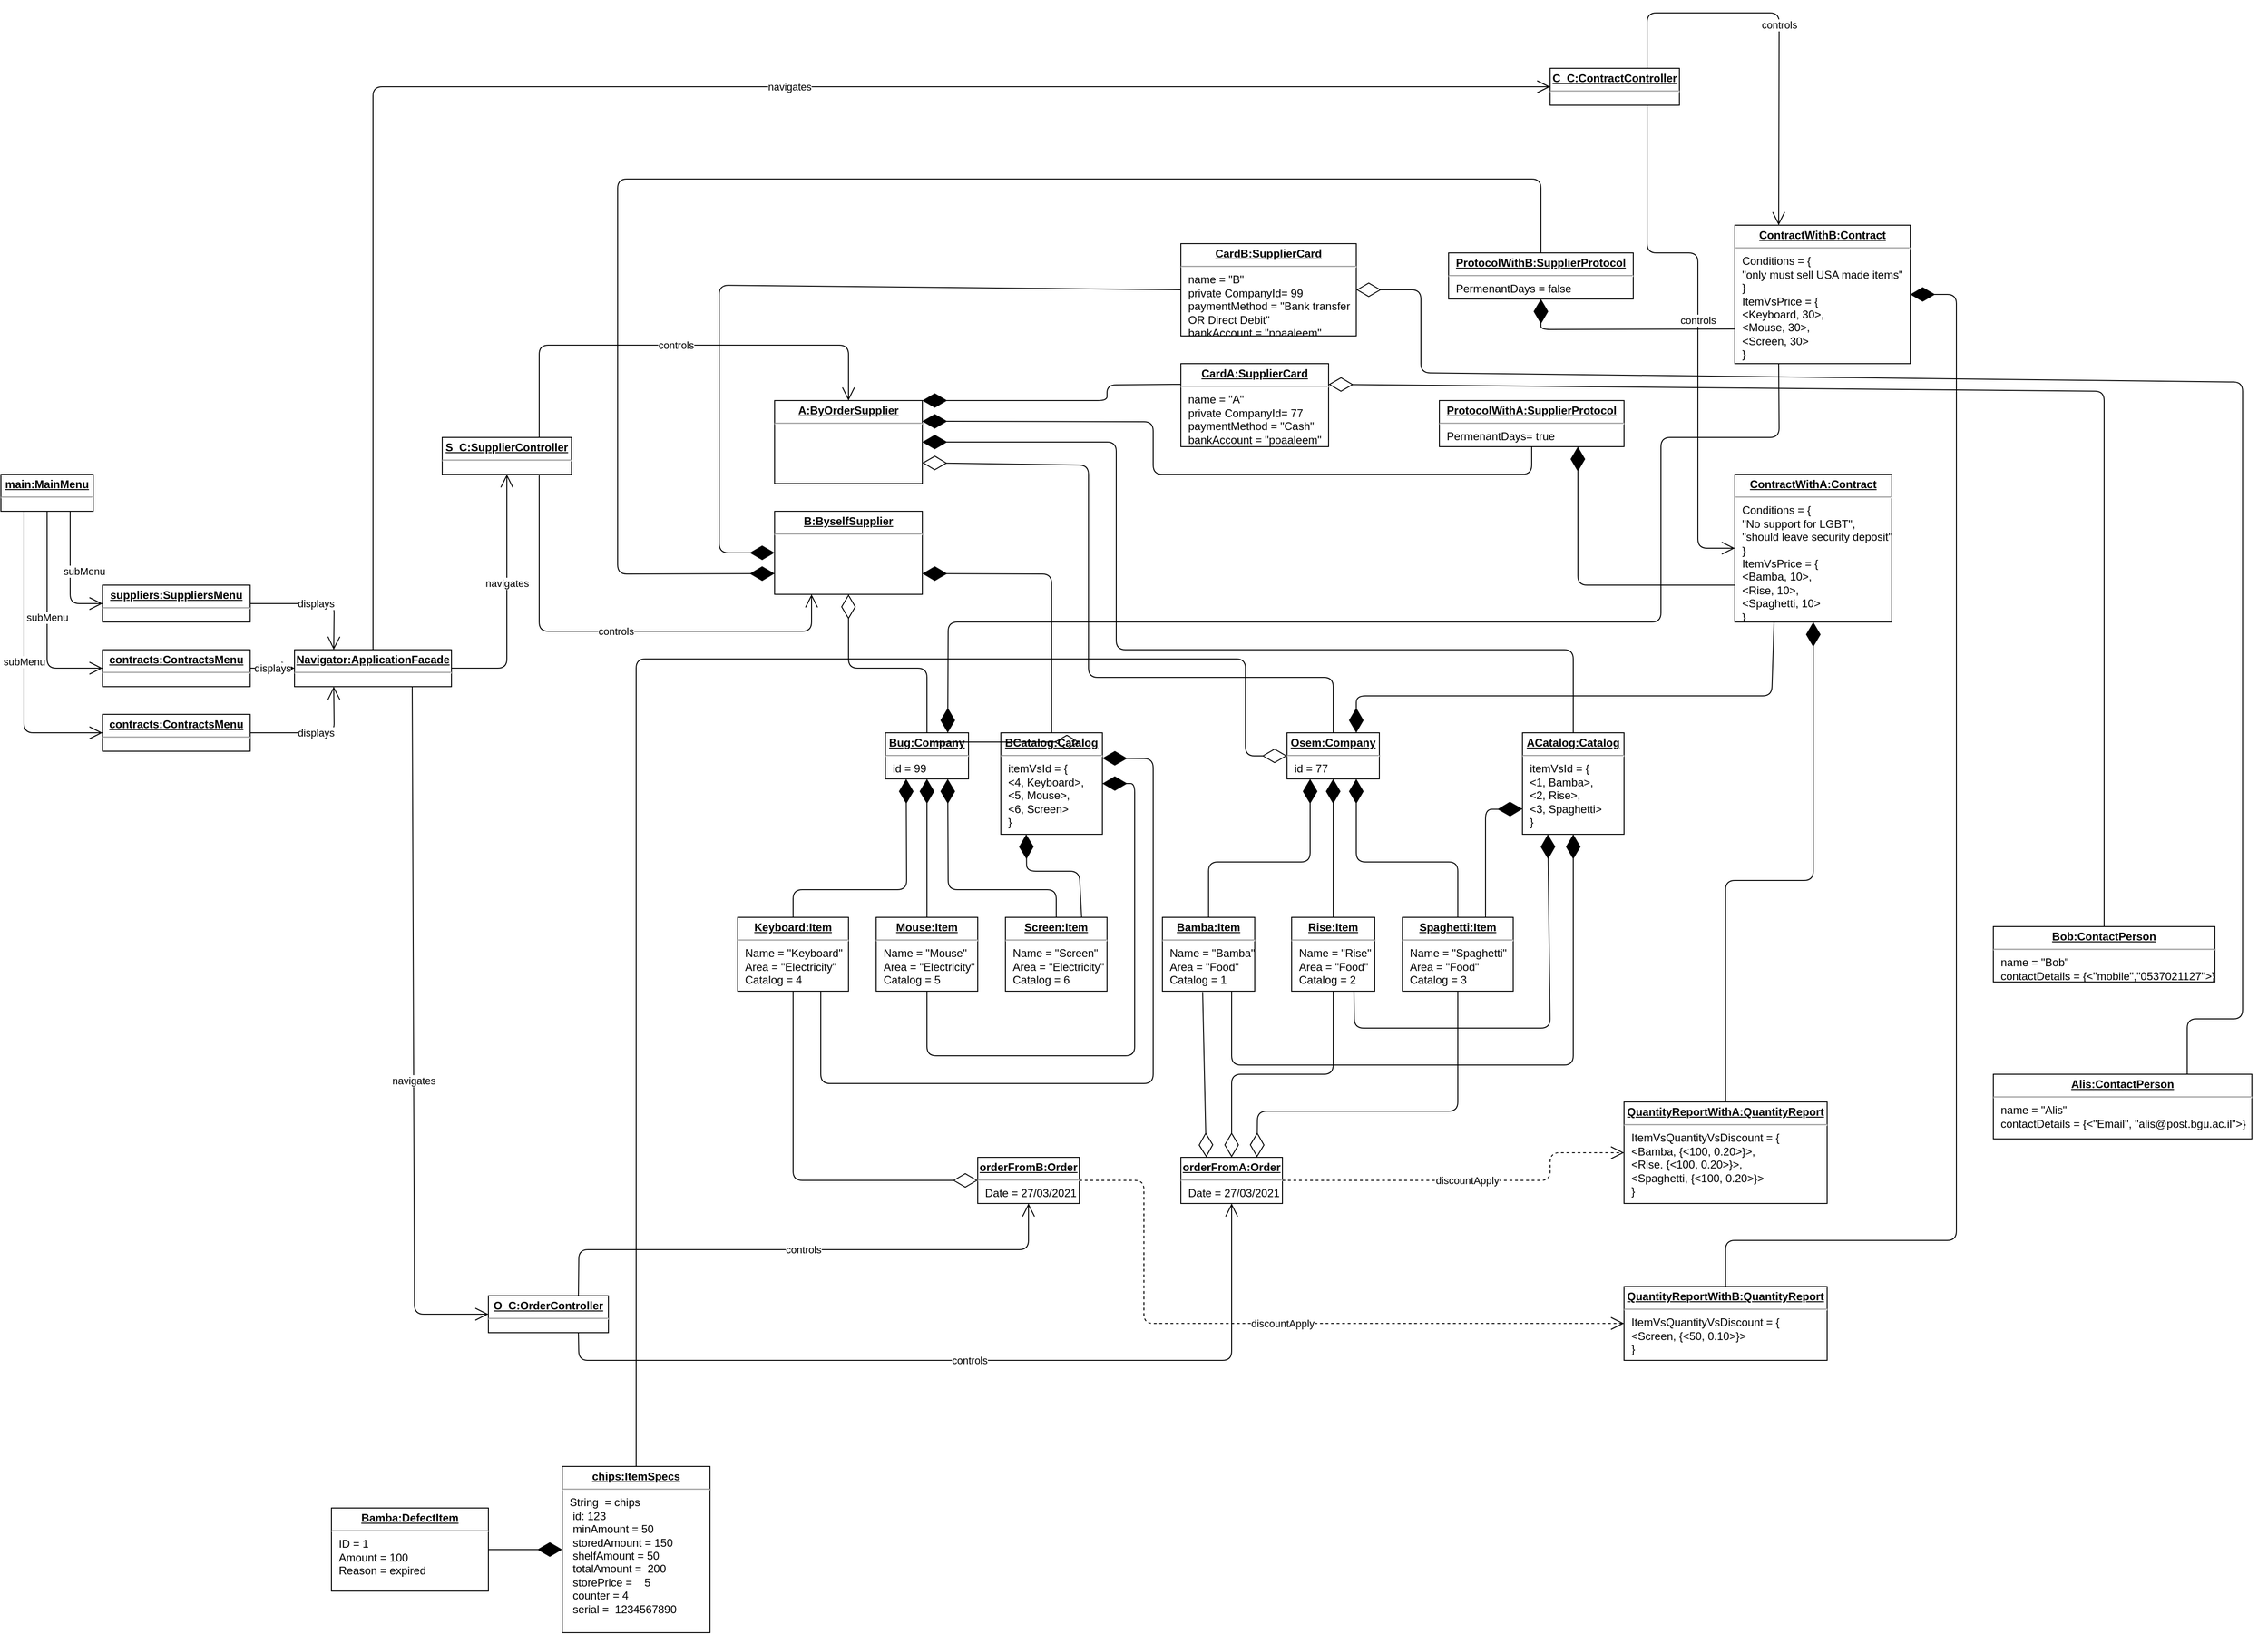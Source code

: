 <mxfile version="14.6.6" type="device"><diagram id="P91Hksc0C5_1PNkN5grX" name="Page-1"><mxGraphModel dx="4152" dy="2320" grid="1" gridSize="10" guides="1" tooltips="1" connect="1" arrows="1" fold="1" page="1" pageScale="1" pageWidth="850" pageHeight="1100" math="0" shadow="0"><root><mxCell id="0"/><mxCell id="1" parent="0"/><mxCell id="drEB_nVAVVIgTrrkqUjo-1" value="&lt;br&gt;" style="text;html=1;strokeColor=none;fillColor=none;align=center;verticalAlign=middle;whiteSpace=wrap;rounded=0;" vertex="1" parent="1"><mxGeometry x="809" y="1020" width="40" height="20" as="geometry"/></mxCell><mxCell id="drEB_nVAVVIgTrrkqUjo-2" value="&lt;p style=&quot;margin: 0px ; margin-top: 4px ; text-align: center ; text-decoration: underline&quot;&gt;&lt;b&gt;B:ByselfSupplier&lt;/b&gt;&lt;/p&gt;&lt;hr&gt;&lt;p style=&quot;margin: 0px ; margin-left: 8px&quot;&gt;&lt;br&gt;&lt;/p&gt;" style="verticalAlign=top;align=left;overflow=fill;fontSize=12;fontFamily=Helvetica;html=1;" vertex="1" parent="1"><mxGeometry x="849" y="580" width="160" height="90" as="geometry"/></mxCell><mxCell id="drEB_nVAVVIgTrrkqUjo-3" value="&lt;p style=&quot;margin: 0px ; margin-top: 4px ; text-align: center ; text-decoration: underline&quot;&gt;&lt;b&gt;Rise:Item&lt;/b&gt;&lt;/p&gt;&lt;hr&gt;&lt;p style=&quot;margin: 0px ; margin-left: 8px&quot;&gt;Name = &quot;Rise&quot;&lt;br&gt;Area = &quot;Food&quot;&lt;br&gt;Catalog = 2&lt;br&gt;&lt;/p&gt;" style="verticalAlign=top;align=left;overflow=fill;fontSize=12;fontFamily=Helvetica;html=1;" vertex="1" parent="1"><mxGeometry x="1409" y="1020" width="90" height="80" as="geometry"/></mxCell><mxCell id="drEB_nVAVVIgTrrkqUjo-4" value="&lt;p style=&quot;margin: 0px ; margin-top: 4px ; text-align: center ; text-decoration: underline&quot;&gt;&lt;b&gt;Bamba:Item&lt;/b&gt;&lt;/p&gt;&lt;hr&gt;&lt;p style=&quot;margin: 0px ; margin-left: 8px&quot;&gt;Name = &quot;Bamba&quot;&lt;br&gt;Area = &quot;Food&quot;&lt;br&gt;Catalog = 1&lt;br&gt;&lt;/p&gt;" style="verticalAlign=top;align=left;overflow=fill;fontSize=12;fontFamily=Helvetica;html=1;" vertex="1" parent="1"><mxGeometry x="1269" y="1020" width="100" height="80" as="geometry"/></mxCell><mxCell id="drEB_nVAVVIgTrrkqUjo-5" value="&lt;p style=&quot;margin: 0px ; margin-top: 4px ; text-align: center ; text-decoration: underline&quot;&gt;&lt;b&gt;ContractWithB:Contract&lt;/b&gt;&lt;/p&gt;&lt;hr&gt;&lt;p style=&quot;margin: 0px 0px 0px 8px&quot;&gt;Conditions = {&lt;/p&gt;&lt;p style=&quot;margin: 0px 0px 0px 8px&quot;&gt;&quot;only must sell USA made items&quot;&lt;/p&gt;&lt;p style=&quot;margin: 0px 0px 0px 8px&quot;&gt;&lt;span&gt;}&lt;/span&gt;&lt;br&gt;&lt;/p&gt;&lt;p style=&quot;margin: 0px 0px 0px 8px&quot;&gt;ItemVsPrice = {&lt;/p&gt;&lt;p style=&quot;margin: 0px 0px 0px 8px&quot;&gt;&amp;lt;Keyboard, 30&amp;gt;,&lt;/p&gt;&lt;p style=&quot;margin: 0px 0px 0px 8px&quot;&gt;&amp;lt;Mouse, 30&amp;gt;,&lt;/p&gt;&lt;p style=&quot;margin: 0px 0px 0px 8px&quot;&gt;&amp;lt;Screen, 30&amp;gt;&lt;/p&gt;&lt;p style=&quot;margin: 0px 0px 0px 8px&quot;&gt;}&lt;/p&gt;" style="verticalAlign=top;align=left;overflow=fill;fontSize=12;fontFamily=Helvetica;html=1;" vertex="1" parent="1"><mxGeometry x="1889" y="270" width="190" height="150" as="geometry"/></mxCell><mxCell id="drEB_nVAVVIgTrrkqUjo-6" value="&lt;p style=&quot;margin: 0px ; margin-top: 4px ; text-align: center ; text-decoration: underline&quot;&gt;&lt;b&gt;ContractWithA:Contract&lt;/b&gt;&lt;/p&gt;&lt;hr&gt;&lt;p style=&quot;margin: 0px ; margin-left: 8px&quot;&gt;Conditions = {&lt;/p&gt;&lt;p style=&quot;margin: 0px ; margin-left: 8px&quot;&gt;&quot;No support for LGBT&quot;,&lt;/p&gt;&lt;p style=&quot;margin: 0px ; margin-left: 8px&quot;&gt;&quot;should leave security deposit&quot;&lt;/p&gt;&lt;p style=&quot;margin: 0px ; margin-left: 8px&quot;&gt;}&lt;/p&gt;&lt;p style=&quot;margin: 0px ; margin-left: 8px&quot;&gt;ItemVsPrice = {&lt;/p&gt;&lt;p style=&quot;margin: 0px ; margin-left: 8px&quot;&gt;&amp;lt;Bamba, 10&amp;gt;,&lt;/p&gt;&lt;p style=&quot;margin: 0px ; margin-left: 8px&quot;&gt;&amp;lt;Rise, 10&amp;gt;,&lt;/p&gt;&lt;p style=&quot;margin: 0px ; margin-left: 8px&quot;&gt;&amp;lt;Spaghetti, 10&amp;gt;&lt;/p&gt;&lt;p style=&quot;margin: 0px ; margin-left: 8px&quot;&gt;&lt;span&gt;}&lt;/span&gt;&lt;/p&gt;" style="verticalAlign=top;align=left;overflow=fill;fontSize=12;fontFamily=Helvetica;html=1;" vertex="1" parent="1"><mxGeometry x="1889" y="540" width="170" height="160" as="geometry"/></mxCell><mxCell id="drEB_nVAVVIgTrrkqUjo-7" value="&lt;p style=&quot;margin: 0px ; margin-top: 4px ; text-align: center ; text-decoration: underline&quot;&gt;&lt;b&gt;A:ByOrderSupplier&lt;/b&gt;&lt;/p&gt;&lt;hr&gt;&lt;p style=&quot;margin: 0px ; margin-left: 8px&quot;&gt;&lt;br&gt;&lt;/p&gt;" style="verticalAlign=top;align=left;overflow=fill;fontSize=12;fontFamily=Helvetica;html=1;" vertex="1" parent="1"><mxGeometry x="849" y="460" width="160" height="90" as="geometry"/></mxCell><mxCell id="drEB_nVAVVIgTrrkqUjo-8" value="&lt;p style=&quot;margin: 0px ; margin-top: 4px ; text-align: center ; text-decoration: underline&quot;&gt;&lt;b&gt;Spaghetti:Item&lt;/b&gt;&lt;/p&gt;&lt;hr&gt;&lt;p style=&quot;margin: 0px ; margin-left: 8px&quot;&gt;Name = &quot;Spaghetti&quot;&lt;br&gt;Area = &quot;Food&quot;&lt;br&gt;Catalog = 3&lt;br&gt;&lt;/p&gt;" style="verticalAlign=top;align=left;overflow=fill;fontSize=12;fontFamily=Helvetica;html=1;" vertex="1" parent="1"><mxGeometry x="1529" y="1020" width="120" height="80" as="geometry"/></mxCell><mxCell id="drEB_nVAVVIgTrrkqUjo-9" value="&lt;p style=&quot;margin: 0px ; margin-top: 4px ; text-align: center ; text-decoration: underline&quot;&gt;&lt;b&gt;Osem:Company&lt;/b&gt;&lt;/p&gt;&lt;hr&gt;&lt;p style=&quot;margin: 0px ; margin-left: 8px&quot;&gt;id = 77&lt;br&gt;&lt;br&gt;&lt;/p&gt;" style="verticalAlign=top;align=left;overflow=fill;fontSize=12;fontFamily=Helvetica;html=1;" vertex="1" parent="1"><mxGeometry x="1404" y="820" width="100" height="50" as="geometry"/></mxCell><mxCell id="drEB_nVAVVIgTrrkqUjo-10" value="&lt;p style=&quot;margin: 0px ; margin-top: 4px ; text-align: center ; text-decoration: underline&quot;&gt;&lt;b&gt;QuantityReportWithB:QuantityReport&lt;/b&gt;&lt;/p&gt;&lt;hr&gt;&lt;p style=&quot;margin: 0px 0px 0px 8px&quot;&gt;ItemVsQuantityVsDiscount = {&amp;nbsp;&lt;/p&gt;&lt;p style=&quot;margin: 0px 0px 0px 8px&quot;&gt;&lt;span&gt;&amp;lt;Screen, {&amp;lt;50, 0.10&amp;gt;}&amp;gt;&lt;/span&gt;&lt;/p&gt;&lt;p style=&quot;margin: 0px 0px 0px 8px&quot;&gt;}&lt;/p&gt;" style="verticalAlign=top;align=left;overflow=fill;fontSize=12;fontFamily=Helvetica;html=1;" vertex="1" parent="1"><mxGeometry x="1769" y="1420" width="220" height="80" as="geometry"/></mxCell><mxCell id="drEB_nVAVVIgTrrkqUjo-11" value="&lt;p style=&quot;margin: 0px ; margin-top: 4px ; text-align: center ; text-decoration: underline&quot;&gt;&lt;b&gt;QuantityReportWithA:QuantityReport&lt;/b&gt;&lt;/p&gt;&lt;hr&gt;&lt;p style=&quot;margin: 0px ; margin-left: 8px&quot;&gt;ItemVsQuantityVsDiscount = {&amp;nbsp;&lt;/p&gt;&lt;p style=&quot;margin: 0px ; margin-left: 8px&quot;&gt;&amp;lt;Bamba, {&amp;lt;100, 0.20&amp;gt;}&amp;gt;,&amp;nbsp;&lt;/p&gt;&lt;p style=&quot;margin: 0px ; margin-left: 8px&quot;&gt;&amp;lt;Rise. {&amp;lt;100, 0.20&amp;gt;}&amp;gt;,&lt;/p&gt;&lt;p style=&quot;margin: 0px ; margin-left: 8px&quot;&gt;&amp;lt;Spaghetti, {&amp;lt;100, 0.20&amp;gt;}&amp;gt;&lt;/p&gt;&lt;p style=&quot;margin: 0px ; margin-left: 8px&quot;&gt;}&lt;/p&gt;" style="verticalAlign=top;align=left;overflow=fill;fontSize=12;fontFamily=Helvetica;html=1;" vertex="1" parent="1"><mxGeometry x="1769" y="1220" width="220" height="110" as="geometry"/></mxCell><mxCell id="drEB_nVAVVIgTrrkqUjo-12" value="&lt;p style=&quot;margin: 0px ; margin-top: 4px ; text-align: center ; text-decoration: underline&quot;&gt;&lt;b&gt;ACatalog:Catalog&lt;/b&gt;&lt;/p&gt;&lt;hr&gt;&lt;p style=&quot;margin: 0px ; margin-left: 8px&quot;&gt;itemVsId = {&lt;/p&gt;&lt;p style=&quot;margin: 0px ; margin-left: 8px&quot;&gt;&amp;lt;1, Bamba&amp;gt;,&lt;/p&gt;&lt;p style=&quot;margin: 0px ; margin-left: 8px&quot;&gt;&amp;lt;2, Rise&amp;gt;,&lt;/p&gt;&lt;p style=&quot;margin: 0px ; margin-left: 8px&quot;&gt;&amp;lt;3, Spaghetti&amp;gt;&lt;/p&gt;&lt;p style=&quot;margin: 0px ; margin-left: 8px&quot;&gt;}&lt;/p&gt;" style="verticalAlign=top;align=left;overflow=fill;fontSize=12;fontFamily=Helvetica;html=1;" vertex="1" parent="1"><mxGeometry x="1659" y="820" width="110" height="110" as="geometry"/></mxCell><mxCell id="drEB_nVAVVIgTrrkqUjo-13" value="&lt;p style=&quot;margin: 0px ; margin-top: 4px ; text-align: center ; text-decoration: underline&quot;&gt;&lt;b&gt;Bob:ContactPerson&lt;/b&gt;&lt;/p&gt;&lt;hr&gt;&lt;p style=&quot;margin: 0px ; margin-left: 8px&quot;&gt;name = &quot;Bob&quot;&lt;br&gt;contactDetails = {&amp;lt;&quot;mobile&quot;,&quot;0537021127&quot;&amp;gt;&lt;span&gt;}&lt;/span&gt;&lt;/p&gt;&lt;p style=&quot;margin: 0px ; margin-left: 8px&quot;&gt;&lt;br&gt;&lt;/p&gt;" style="verticalAlign=top;align=left;overflow=fill;fontSize=12;fontFamily=Helvetica;html=1;" vertex="1" parent="1"><mxGeometry x="2169" y="1030" width="240" height="60" as="geometry"/></mxCell><mxCell id="drEB_nVAVVIgTrrkqUjo-14" value="&lt;p style=&quot;margin: 0px ; margin-top: 4px ; text-align: center ; text-decoration: underline&quot;&gt;&lt;b&gt;Alis:ContactPerson&lt;/b&gt;&lt;/p&gt;&lt;hr&gt;&lt;p style=&quot;margin: 0px ; margin-left: 8px&quot;&gt;name = &quot;Alis&quot;&lt;br&gt;contactDetails = {&amp;lt;&quot;Email&quot;, &quot;alis@post.bgu.ac.il&quot;&amp;gt;}&lt;br&gt;&lt;/p&gt;" style="verticalAlign=top;align=left;overflow=fill;fontSize=12;fontFamily=Helvetica;html=1;" vertex="1" parent="1"><mxGeometry x="2169" y="1190" width="280" height="70" as="geometry"/></mxCell><mxCell id="drEB_nVAVVIgTrrkqUjo-15" value="&lt;p style=&quot;margin: 0px ; margin-top: 4px ; text-align: center ; text-decoration: underline&quot;&gt;&lt;b&gt;ProtocolWithA:SupplierProtocol&lt;/b&gt;&lt;/p&gt;&lt;hr&gt;&lt;p style=&quot;margin: 0px ; margin-left: 8px&quot;&gt;PermenantDays= true&lt;br&gt;&lt;/p&gt;" style="verticalAlign=top;align=left;overflow=fill;fontSize=12;fontFamily=Helvetica;html=1;" vertex="1" parent="1"><mxGeometry x="1569" y="460" width="200" height="50" as="geometry"/></mxCell><mxCell id="drEB_nVAVVIgTrrkqUjo-16" value="&lt;p style=&quot;margin: 0px ; margin-top: 4px ; text-align: center ; text-decoration: underline&quot;&gt;&lt;b&gt;ProtocolWithB:SupplierProtocol&lt;/b&gt;&lt;/p&gt;&lt;hr&gt;&lt;p style=&quot;margin: 0px ; margin-left: 8px&quot;&gt;PermenantDays = false&lt;br&gt;&lt;/p&gt;" style="verticalAlign=top;align=left;overflow=fill;fontSize=12;fontFamily=Helvetica;html=1;" vertex="1" parent="1"><mxGeometry x="1579" y="300" width="200" height="50" as="geometry"/></mxCell><mxCell id="drEB_nVAVVIgTrrkqUjo-17" value="&lt;p style=&quot;margin: 0px ; margin-top: 4px ; text-align: center ; text-decoration: underline&quot;&gt;&lt;b&gt;CardB:SupplierCard&lt;/b&gt;&lt;/p&gt;&lt;hr&gt;&lt;p style=&quot;margin: 0px ; margin-left: 8px&quot;&gt;name = &quot;B&quot;&lt;br&gt;private CompanyId= 99&lt;br&gt;paymentMethod = &quot;Bank transfer&amp;nbsp;&lt;/p&gt;&lt;p style=&quot;margin: 0px ; margin-left: 8px&quot;&gt;OR Direct Debit&quot;&lt;/p&gt;&lt;p style=&quot;margin: 0px ; margin-left: 8px&quot;&gt;bankAccount = &quot;poaaleem&quot;&lt;/p&gt;" style="verticalAlign=top;align=left;overflow=fill;fontSize=12;fontFamily=Helvetica;html=1;" vertex="1" parent="1"><mxGeometry x="1289" y="290" width="190" height="100" as="geometry"/></mxCell><mxCell id="drEB_nVAVVIgTrrkqUjo-18" value="&lt;p style=&quot;margin: 0px ; margin-top: 4px ; text-align: center ; text-decoration: underline&quot;&gt;&lt;b&gt;CardA:SupplierCard&lt;/b&gt;&lt;/p&gt;&lt;hr&gt;&lt;p style=&quot;margin: 0px 0px 0px 8px&quot;&gt;name = &quot;A&quot;&lt;br&gt;private CompanyId= 77&lt;br&gt;paymentMethod = &quot;Cash&lt;span&gt;&quot;&lt;/span&gt;&lt;/p&gt;&lt;p style=&quot;margin: 0px 0px 0px 8px&quot;&gt;bankAccount = &quot;poaaleem&quot;&lt;/p&gt;" style="verticalAlign=top;align=left;overflow=fill;fontSize=12;fontFamily=Helvetica;html=1;" vertex="1" parent="1"><mxGeometry x="1289" y="420" width="160" height="90" as="geometry"/></mxCell><mxCell id="drEB_nVAVVIgTrrkqUjo-19" value="&lt;p style=&quot;margin: 0px ; margin-top: 4px ; text-align: center ; text-decoration: underline&quot;&gt;&lt;b&gt;orderFromA:Order&lt;/b&gt;&lt;/p&gt;&lt;hr&gt;&lt;p style=&quot;margin: 0px ; margin-left: 8px&quot;&gt;Date = 27/03/2021&lt;br&gt;&lt;/p&gt;" style="verticalAlign=top;align=left;overflow=fill;fontSize=12;fontFamily=Helvetica;html=1;" vertex="1" parent="1"><mxGeometry x="1289" y="1280" width="110" height="50" as="geometry"/></mxCell><mxCell id="drEB_nVAVVIgTrrkqUjo-20" value="&lt;p style=&quot;margin: 0px ; margin-top: 4px ; text-align: center ; text-decoration: underline&quot;&gt;&lt;b&gt;orderFromB:Order&lt;/b&gt;&lt;/p&gt;&lt;hr&gt;&lt;p style=&quot;margin: 0px ; margin-left: 8px&quot;&gt;Date = 27/03/2021&lt;/p&gt;" style="verticalAlign=top;align=left;overflow=fill;fontSize=12;fontFamily=Helvetica;html=1;" vertex="1" parent="1"><mxGeometry x="1069" y="1280" width="110" height="50" as="geometry"/></mxCell><mxCell id="drEB_nVAVVIgTrrkqUjo-21" value="" style="endArrow=diamondThin;endFill=1;endSize=24;html=1;exitX=0.5;exitY=0;exitDx=0;exitDy=0;entryX=0.75;entryY=1;entryDx=0;entryDy=0;" edge="1" parent="1" source="drEB_nVAVVIgTrrkqUjo-8" target="drEB_nVAVVIgTrrkqUjo-9"><mxGeometry width="160" relative="1" as="geometry"><mxPoint x="1229" y="1310" as="sourcePoint"/><mxPoint x="1389" y="1310" as="targetPoint"/><Array as="points"><mxPoint x="1589" y="960"/><mxPoint x="1479" y="960"/></Array></mxGeometry></mxCell><mxCell id="drEB_nVAVVIgTrrkqUjo-22" value="" style="endArrow=diamondThin;endFill=1;endSize=24;html=1;exitX=0.5;exitY=0;exitDx=0;exitDy=0;entryX=0.5;entryY=1;entryDx=0;entryDy=0;" edge="1" parent="1" source="drEB_nVAVVIgTrrkqUjo-3" target="drEB_nVAVVIgTrrkqUjo-9"><mxGeometry width="160" relative="1" as="geometry"><mxPoint x="1239" y="1320" as="sourcePoint"/><mxPoint x="1399" y="1320" as="targetPoint"/></mxGeometry></mxCell><mxCell id="drEB_nVAVVIgTrrkqUjo-23" value="" style="endArrow=diamondThin;endFill=1;endSize=24;html=1;exitX=0.5;exitY=0;exitDx=0;exitDy=0;entryX=0.25;entryY=1;entryDx=0;entryDy=0;" edge="1" parent="1" source="drEB_nVAVVIgTrrkqUjo-4" target="drEB_nVAVVIgTrrkqUjo-9"><mxGeometry width="160" relative="1" as="geometry"><mxPoint x="1229" y="1310" as="sourcePoint"/><mxPoint x="1389" y="1310" as="targetPoint"/><Array as="points"><mxPoint x="1319" y="960"/><mxPoint x="1429" y="960"/></Array></mxGeometry></mxCell><mxCell id="drEB_nVAVVIgTrrkqUjo-24" value="" style="group" vertex="1" connectable="0" parent="1"><mxGeometry x="809" y="820" width="410" height="280" as="geometry"/></mxCell><mxCell id="drEB_nVAVVIgTrrkqUjo-25" value="&lt;p style=&quot;margin: 0px ; margin-top: 4px ; text-align: center ; text-decoration: underline&quot;&gt;&lt;b&gt;Bug:Company&lt;/b&gt;&lt;/p&gt;&lt;hr&gt;&lt;p style=&quot;margin: 0px ; margin-left: 8px&quot;&gt;id = 99&lt;br&gt;&lt;/p&gt;" style="verticalAlign=top;align=left;overflow=fill;fontSize=12;fontFamily=Helvetica;html=1;" vertex="1" parent="drEB_nVAVVIgTrrkqUjo-24"><mxGeometry x="160" width="90" height="50" as="geometry"/></mxCell><mxCell id="drEB_nVAVVIgTrrkqUjo-26" value="&lt;p style=&quot;margin: 0px ; margin-top: 4px ; text-align: center ; text-decoration: underline&quot;&gt;&lt;b&gt;Keyboard:Item&lt;/b&gt;&lt;/p&gt;&lt;hr&gt;&lt;p style=&quot;margin: 0px ; margin-left: 8px&quot;&gt;Name = &quot;Keyboard&quot;&lt;br&gt;Area = &quot;Electricity&quot;&lt;br&gt;Catalog = 4&lt;br&gt;&lt;/p&gt;" style="verticalAlign=top;align=left;overflow=fill;fontSize=12;fontFamily=Helvetica;html=1;" vertex="1" parent="drEB_nVAVVIgTrrkqUjo-24"><mxGeometry y="200" width="120" height="80" as="geometry"/></mxCell><mxCell id="drEB_nVAVVIgTrrkqUjo-27" value="&lt;p style=&quot;margin: 0px ; margin-top: 4px ; text-align: center ; text-decoration: underline&quot;&gt;&lt;b&gt;Mouse:Item&lt;/b&gt;&lt;/p&gt;&lt;hr&gt;&lt;p style=&quot;margin: 0px ; margin-left: 8px&quot;&gt;Name = &quot;Mouse&quot;&lt;br&gt;Area = &quot;Electricity&quot;&lt;br&gt;Catalog = 5&lt;br&gt;&lt;/p&gt;" style="verticalAlign=top;align=left;overflow=fill;fontSize=12;fontFamily=Helvetica;html=1;" vertex="1" parent="drEB_nVAVVIgTrrkqUjo-24"><mxGeometry x="150" y="200" width="110" height="80" as="geometry"/></mxCell><mxCell id="drEB_nVAVVIgTrrkqUjo-28" value="&lt;p style=&quot;margin: 0px ; margin-top: 4px ; text-align: center ; text-decoration: underline&quot;&gt;&lt;b&gt;Screen:Item&lt;/b&gt;&lt;/p&gt;&lt;hr&gt;&lt;p style=&quot;margin: 0px ; margin-left: 8px&quot;&gt;Name = &quot;Screen&quot;&lt;br&gt;Area = &quot;Electricity&quot;&lt;br&gt;Catalog = 6&lt;/p&gt;" style="verticalAlign=top;align=left;overflow=fill;fontSize=12;fontFamily=Helvetica;html=1;" vertex="1" parent="drEB_nVAVVIgTrrkqUjo-24"><mxGeometry x="290" y="200" width="110" height="80" as="geometry"/></mxCell><mxCell id="drEB_nVAVVIgTrrkqUjo-29" value="" style="endArrow=diamondThin;endFill=1;endSize=24;html=1;exitX=0.5;exitY=0;exitDx=0;exitDy=0;entryX=0.25;entryY=1;entryDx=0;entryDy=0;" edge="1" parent="drEB_nVAVVIgTrrkqUjo-24"><mxGeometry width="160" relative="1" as="geometry"><mxPoint x="60" y="200" as="sourcePoint"/><mxPoint x="182.5" y="50" as="targetPoint"/><Array as="points"><mxPoint x="60" y="170"/><mxPoint x="183" y="170"/></Array></mxGeometry></mxCell><mxCell id="drEB_nVAVVIgTrrkqUjo-30" value="" style="endArrow=diamondThin;endFill=1;endSize=24;html=1;exitX=0.5;exitY=0;exitDx=0;exitDy=0;entryX=0.75;entryY=1;entryDx=0;entryDy=0;" edge="1" parent="drEB_nVAVVIgTrrkqUjo-24" source="drEB_nVAVVIgTrrkqUjo-28" target="drEB_nVAVVIgTrrkqUjo-25"><mxGeometry width="160" relative="1" as="geometry"><mxPoint x="410" y="80" as="sourcePoint"/><mxPoint x="228" y="450" as="targetPoint"/><Array as="points"><mxPoint x="345" y="170"/><mxPoint x="228" y="170"/></Array></mxGeometry></mxCell><mxCell id="drEB_nVAVVIgTrrkqUjo-31" value="" style="endArrow=diamondThin;endFill=1;endSize=24;html=1;exitX=0.5;exitY=0;exitDx=0;exitDy=0;entryX=0.5;entryY=1;entryDx=0;entryDy=0;" edge="1" parent="drEB_nVAVVIgTrrkqUjo-24" source="drEB_nVAVVIgTrrkqUjo-27" target="drEB_nVAVVIgTrrkqUjo-25"><mxGeometry width="160" relative="1" as="geometry"><mxPoint x="410" y="480" as="sourcePoint"/><mxPoint x="570" y="480" as="targetPoint"/></mxGeometry></mxCell><mxCell id="drEB_nVAVVIgTrrkqUjo-32" value="&lt;p style=&quot;margin: 0px ; margin-top: 4px ; text-align: center ; text-decoration: underline&quot;&gt;&lt;b&gt;BCatalog:Catalog&lt;/b&gt;&lt;/p&gt;&lt;hr&gt;&lt;p style=&quot;margin: 0px 0px 0px 8px&quot;&gt;itemVsId = {&lt;/p&gt;&lt;p style=&quot;margin: 0px 0px 0px 8px&quot;&gt;&amp;lt;4, Keyboard&amp;gt;,&lt;/p&gt;&lt;p style=&quot;margin: 0px 0px 0px 8px&quot;&gt;&amp;lt;5, Mouse&amp;gt;,&lt;/p&gt;&lt;p style=&quot;margin: 0px 0px 0px 8px&quot;&gt;&amp;lt;6, Screen&amp;gt;&lt;/p&gt;&lt;p style=&quot;margin: 0px 0px 0px 8px&quot;&gt;}&lt;/p&gt;" style="verticalAlign=top;align=left;overflow=fill;fontSize=12;fontFamily=Helvetica;html=1;" vertex="1" parent="drEB_nVAVVIgTrrkqUjo-24"><mxGeometry x="285" width="110" height="110" as="geometry"/></mxCell><mxCell id="drEB_nVAVVIgTrrkqUjo-33" value="" style="endArrow=diamondThin;endFill=1;endSize=24;html=1;exitX=0.75;exitY=0;exitDx=0;exitDy=0;entryX=0.25;entryY=1;entryDx=0;entryDy=0;" edge="1" parent="drEB_nVAVVIgTrrkqUjo-24" source="drEB_nVAVVIgTrrkqUjo-28" target="drEB_nVAVVIgTrrkqUjo-32"><mxGeometry width="160" relative="1" as="geometry"><mxPoint x="320" y="210" as="sourcePoint"/><mxPoint x="480" y="210" as="targetPoint"/><Array as="points"><mxPoint x="370" y="150"/><mxPoint x="313" y="150"/></Array></mxGeometry></mxCell><mxCell id="drEB_nVAVVIgTrrkqUjo-34" value="" style="endArrow=diamondThin;endFill=1;endSize=24;html=1;exitX=0.75;exitY=1;exitDx=0;exitDy=0;entryX=1;entryY=0.25;entryDx=0;entryDy=0;" edge="1" parent="drEB_nVAVVIgTrrkqUjo-24" source="drEB_nVAVVIgTrrkqUjo-26" target="drEB_nVAVVIgTrrkqUjo-32"><mxGeometry width="160" relative="1" as="geometry"><mxPoint x="215" y="290" as="sourcePoint"/><mxPoint x="420" y="400" as="targetPoint"/><Array as="points"><mxPoint x="90" y="380"/><mxPoint x="450" y="380"/><mxPoint x="450" y="28"/></Array></mxGeometry></mxCell><mxCell id="drEB_nVAVVIgTrrkqUjo-35" value="" style="endArrow=diamondThin;endFill=1;endSize=24;html=1;exitX=0.5;exitY=1;exitDx=0;exitDy=0;entryX=1;entryY=0.5;entryDx=0;entryDy=0;" edge="1" parent="drEB_nVAVVIgTrrkqUjo-24" source="drEB_nVAVVIgTrrkqUjo-27" target="drEB_nVAVVIgTrrkqUjo-32"><mxGeometry width="160" relative="1" as="geometry"><mxPoint x="320" y="210" as="sourcePoint"/><mxPoint x="320" y="350" as="targetPoint"/><Array as="points"><mxPoint x="205" y="350"/><mxPoint x="430" y="350"/><mxPoint x="430" y="55"/></Array></mxGeometry></mxCell><mxCell id="drEB_nVAVVIgTrrkqUjo-36" value="" style="endArrow=diamondThin;endFill=0;endSize=24;html=1;exitX=0.5;exitY=1;exitDx=0;exitDy=0;entryX=0;entryY=0.5;entryDx=0;entryDy=0;" edge="1" parent="1" source="drEB_nVAVVIgTrrkqUjo-26" target="drEB_nVAVVIgTrrkqUjo-20"><mxGeometry width="160" relative="1" as="geometry"><mxPoint x="1219" y="1300" as="sourcePoint"/><mxPoint x="1379" y="1300" as="targetPoint"/><Array as="points"><mxPoint x="869" y="1305"/></Array></mxGeometry></mxCell><mxCell id="drEB_nVAVVIgTrrkqUjo-37" value="" style="endArrow=diamondThin;endFill=0;endSize=24;html=1;exitX=0.436;exitY=1.011;exitDx=0;exitDy=0;exitPerimeter=0;entryX=0.25;entryY=0;entryDx=0;entryDy=0;" edge="1" parent="1" source="drEB_nVAVVIgTrrkqUjo-4" target="drEB_nVAVVIgTrrkqUjo-19"><mxGeometry width="160" relative="1" as="geometry"><mxPoint x="1229" y="1310" as="sourcePoint"/><mxPoint x="1389" y="1310" as="targetPoint"/></mxGeometry></mxCell><mxCell id="drEB_nVAVVIgTrrkqUjo-38" value="" style="endArrow=diamondThin;endFill=0;endSize=24;html=1;exitX=0.5;exitY=1;exitDx=0;exitDy=0;entryX=0.5;entryY=0;entryDx=0;entryDy=0;" edge="1" parent="1" source="drEB_nVAVVIgTrrkqUjo-3" target="drEB_nVAVVIgTrrkqUjo-19"><mxGeometry width="160" relative="1" as="geometry"><mxPoint x="1239" y="1320" as="sourcePoint"/><mxPoint x="1399" y="1320" as="targetPoint"/><Array as="points"><mxPoint x="1454" y="1190"/><mxPoint x="1344" y="1190"/></Array></mxGeometry></mxCell><mxCell id="drEB_nVAVVIgTrrkqUjo-39" value="" style="endArrow=diamondThin;endFill=0;endSize=24;html=1;exitX=0.5;exitY=1;exitDx=0;exitDy=0;entryX=0.75;entryY=0;entryDx=0;entryDy=0;" edge="1" parent="1" source="drEB_nVAVVIgTrrkqUjo-8" target="drEB_nVAVVIgTrrkqUjo-19"><mxGeometry width="160" relative="1" as="geometry"><mxPoint x="1249" y="1330" as="sourcePoint"/><mxPoint x="1409" y="1330" as="targetPoint"/><Array as="points"><mxPoint x="1589" y="1230"/><mxPoint x="1372" y="1230"/></Array></mxGeometry></mxCell><mxCell id="drEB_nVAVVIgTrrkqUjo-40" value="discountApply" style="endArrow=open;endSize=12;dashed=1;html=1;exitX=1;exitY=0.5;exitDx=0;exitDy=0;entryX=0;entryY=0.5;entryDx=0;entryDy=0;" edge="1" parent="1" source="drEB_nVAVVIgTrrkqUjo-20" target="drEB_nVAVVIgTrrkqUjo-10"><mxGeometry x="0.007" width="160" relative="1" as="geometry"><mxPoint x="1219" y="1210" as="sourcePoint"/><mxPoint x="1469" y="1440" as="targetPoint"/><Array as="points"><mxPoint x="1249" y="1305"/><mxPoint x="1249" y="1460"/></Array><mxPoint as="offset"/></mxGeometry></mxCell><mxCell id="drEB_nVAVVIgTrrkqUjo-41" value="discountApply" style="endArrow=open;endSize=12;dashed=1;html=1;exitX=1;exitY=0.5;exitDx=0;exitDy=0;entryX=0;entryY=0.5;entryDx=0;entryDy=0;" edge="1" parent="1" source="drEB_nVAVVIgTrrkqUjo-19" target="drEB_nVAVVIgTrrkqUjo-11"><mxGeometry width="160" relative="1" as="geometry"><mxPoint x="1229" y="1220" as="sourcePoint"/><mxPoint x="1389" y="1220" as="targetPoint"/><Array as="points"><mxPoint x="1689" y="1305"/><mxPoint x="1689" y="1275"/></Array><mxPoint as="offset"/></mxGeometry></mxCell><mxCell id="drEB_nVAVVIgTrrkqUjo-42" value="" style="endArrow=diamondThin;endFill=1;endSize=24;html=1;exitX=0.5;exitY=0;exitDx=0;exitDy=0;entryX=1;entryY=0.75;entryDx=0;entryDy=0;" edge="1" parent="1" source="drEB_nVAVVIgTrrkqUjo-32" target="drEB_nVAVVIgTrrkqUjo-2"><mxGeometry width="160" relative="1" as="geometry"><mxPoint x="1129" y="730" as="sourcePoint"/><mxPoint x="1019" y="603" as="targetPoint"/><Array as="points"><mxPoint x="1149" y="648"/></Array></mxGeometry></mxCell><mxCell id="drEB_nVAVVIgTrrkqUjo-43" value="" style="endArrow=diamondThin;endFill=0;endSize=24;html=1;exitX=0.5;exitY=0;exitDx=0;exitDy=0;entryX=0.5;entryY=1;entryDx=0;entryDy=0;" edge="1" parent="1" source="drEB_nVAVVIgTrrkqUjo-25" target="drEB_nVAVVIgTrrkqUjo-2"><mxGeometry width="160" relative="1" as="geometry"><mxPoint x="1129" y="730" as="sourcePoint"/><mxPoint x="1289" y="730" as="targetPoint"/><Array as="points"><mxPoint x="1014" y="750"/><mxPoint x="929" y="750"/></Array></mxGeometry></mxCell><mxCell id="drEB_nVAVVIgTrrkqUjo-44" value="" style="endArrow=diamondThin;endFill=0;endSize=24;html=1;exitX=0.5;exitY=0;exitDx=0;exitDy=0;entryX=1;entryY=0.75;entryDx=0;entryDy=0;" edge="1" parent="1" source="drEB_nVAVVIgTrrkqUjo-9" target="drEB_nVAVVIgTrrkqUjo-7"><mxGeometry width="160" relative="1" as="geometry"><mxPoint x="1129" y="730" as="sourcePoint"/><mxPoint x="1289" y="730" as="targetPoint"/><Array as="points"><mxPoint x="1454" y="760"/><mxPoint x="1189" y="760"/><mxPoint x="1189" y="530"/></Array></mxGeometry></mxCell><mxCell id="drEB_nVAVVIgTrrkqUjo-45" value="" style="endArrow=diamondThin;endFill=1;endSize=24;html=1;exitX=0.5;exitY=0;exitDx=0;exitDy=0;entryX=1;entryY=0.5;entryDx=0;entryDy=0;" edge="1" parent="1" source="drEB_nVAVVIgTrrkqUjo-12" target="drEB_nVAVVIgTrrkqUjo-7"><mxGeometry width="160" relative="1" as="geometry"><mxPoint x="1349" y="730" as="sourcePoint"/><mxPoint x="1509" y="730" as="targetPoint"/><Array as="points"><mxPoint x="1714" y="730"/><mxPoint x="1219" y="730"/><mxPoint x="1219" y="505"/></Array></mxGeometry></mxCell><mxCell id="drEB_nVAVVIgTrrkqUjo-46" value="" style="endArrow=diamondThin;endFill=1;endSize=24;html=1;exitX=0;exitY=0.25;exitDx=0;exitDy=0;entryX=1;entryY=0;entryDx=0;entryDy=0;" edge="1" parent="1" source="drEB_nVAVVIgTrrkqUjo-18" target="drEB_nVAVVIgTrrkqUjo-7"><mxGeometry width="160" relative="1" as="geometry"><mxPoint x="1349" y="730" as="sourcePoint"/><mxPoint x="1019" y="483" as="targetPoint"/><Array as="points"><mxPoint x="1209" y="443"/><mxPoint x="1209" y="460"/></Array></mxGeometry></mxCell><mxCell id="drEB_nVAVVIgTrrkqUjo-47" value="" style="endArrow=diamondThin;endFill=1;endSize=24;html=1;exitX=0;exitY=0.5;exitDx=0;exitDy=0;entryX=0;entryY=0.5;entryDx=0;entryDy=0;" edge="1" parent="1" source="drEB_nVAVVIgTrrkqUjo-17" target="drEB_nVAVVIgTrrkqUjo-2"><mxGeometry width="160" relative="1" as="geometry"><mxPoint x="1349" y="570" as="sourcePoint"/><mxPoint x="1509" y="570" as="targetPoint"/><Array as="points"><mxPoint x="789" y="335"/><mxPoint x="789" y="625"/></Array></mxGeometry></mxCell><mxCell id="drEB_nVAVVIgTrrkqUjo-48" value="" style="endArrow=diamondThin;endFill=1;endSize=24;html=1;entryX=0.5;entryY=1;entryDx=0;entryDy=0;exitX=0.75;exitY=1;exitDx=0;exitDy=0;" edge="1" parent="1" source="drEB_nVAVVIgTrrkqUjo-4" target="drEB_nVAVVIgTrrkqUjo-12"><mxGeometry width="160" relative="1" as="geometry"><mxPoint x="1319" y="1100" as="sourcePoint"/><mxPoint x="1889" y="969" as="targetPoint"/><Array as="points"><mxPoint x="1344" y="1180"/><mxPoint x="1714" y="1180"/></Array></mxGeometry></mxCell><mxCell id="drEB_nVAVVIgTrrkqUjo-49" value="" style="endArrow=diamondThin;endFill=1;endSize=24;html=1;exitX=0.75;exitY=1;exitDx=0;exitDy=0;entryX=0.25;entryY=1;entryDx=0;entryDy=0;" edge="1" parent="1" source="drEB_nVAVVIgTrrkqUjo-3" target="drEB_nVAVVIgTrrkqUjo-12"><mxGeometry width="160" relative="1" as="geometry"><mxPoint x="1739" y="979" as="sourcePoint"/><mxPoint x="1899" y="979" as="targetPoint"/><Array as="points"><mxPoint x="1477" y="1140"/><mxPoint x="1689" y="1140"/></Array></mxGeometry></mxCell><mxCell id="drEB_nVAVVIgTrrkqUjo-50" value="" style="endArrow=diamondThin;endFill=1;endSize=24;html=1;exitX=0.75;exitY=0;exitDx=0;exitDy=0;entryX=0;entryY=0.75;entryDx=0;entryDy=0;" edge="1" parent="1" source="drEB_nVAVVIgTrrkqUjo-8" target="drEB_nVAVVIgTrrkqUjo-12"><mxGeometry width="160" relative="1" as="geometry"><mxPoint x="1749" y="989" as="sourcePoint"/><mxPoint x="1909" y="989" as="targetPoint"/><Array as="points"><mxPoint x="1619" y="903"/></Array></mxGeometry></mxCell><mxCell id="drEB_nVAVVIgTrrkqUjo-51" value="" style="endArrow=diamondThin;endFill=1;endSize=24;html=1;entryX=1;entryY=0.25;entryDx=0;entryDy=0;exitX=0.5;exitY=1;exitDx=0;exitDy=0;" edge="1" parent="1" source="drEB_nVAVVIgTrrkqUjo-15" target="drEB_nVAVVIgTrrkqUjo-7"><mxGeometry width="160" relative="1" as="geometry"><mxPoint x="1569" y="498" as="sourcePoint"/><mxPoint x="1709" y="180" as="targetPoint"/><Array as="points"><mxPoint x="1669" y="540"/><mxPoint x="1259" y="540"/><mxPoint x="1259" y="483"/></Array></mxGeometry></mxCell><mxCell id="drEB_nVAVVIgTrrkqUjo-52" value="" style="endArrow=diamondThin;endFill=1;endSize=24;html=1;exitX=0.5;exitY=0;exitDx=0;exitDy=0;entryX=0;entryY=0.75;entryDx=0;entryDy=0;" edge="1" parent="1" source="drEB_nVAVVIgTrrkqUjo-16" target="drEB_nVAVVIgTrrkqUjo-2"><mxGeometry width="160" relative="1" as="geometry"><mxPoint x="1559" y="190" as="sourcePoint"/><mxPoint x="1719" y="190" as="targetPoint"/><Array as="points"><mxPoint x="1679" y="220"/><mxPoint x="679" y="220"/><mxPoint x="679" y="648"/></Array></mxGeometry></mxCell><mxCell id="drEB_nVAVVIgTrrkqUjo-53" value="" style="endArrow=diamondThin;endFill=1;endSize=24;html=1;entryX=0.75;entryY=1;entryDx=0;entryDy=0;exitX=0;exitY=0.75;exitDx=0;exitDy=0;" edge="1" parent="1" source="drEB_nVAVVIgTrrkqUjo-6" target="drEB_nVAVVIgTrrkqUjo-15"><mxGeometry width="160" relative="1" as="geometry"><mxPoint x="2219" y="355" as="sourcePoint"/><mxPoint x="2089" y="520" as="targetPoint"/><Array as="points"><mxPoint x="1719" y="660"/></Array></mxGeometry></mxCell><mxCell id="drEB_nVAVVIgTrrkqUjo-54" value="" style="endArrow=diamondThin;endFill=1;endSize=24;html=1;entryX=0.5;entryY=1;entryDx=0;entryDy=0;exitX=0;exitY=0.75;exitDx=0;exitDy=0;" edge="1" parent="1" source="drEB_nVAVVIgTrrkqUjo-5" target="drEB_nVAVVIgTrrkqUjo-16"><mxGeometry width="160" relative="1" as="geometry"><mxPoint x="1889" y="580" as="sourcePoint"/><mxPoint x="2089" y="520" as="targetPoint"/><Array as="points"><mxPoint x="1679" y="383"/></Array></mxGeometry></mxCell><mxCell id="drEB_nVAVVIgTrrkqUjo-55" value="" style="endArrow=diamondThin;endFill=0;endSize=24;html=1;exitX=0.5;exitY=0;exitDx=0;exitDy=0;entryX=1;entryY=0.25;entryDx=0;entryDy=0;" edge="1" parent="1" source="drEB_nVAVVIgTrrkqUjo-13" target="drEB_nVAVVIgTrrkqUjo-18"><mxGeometry width="160" relative="1" as="geometry"><mxPoint x="2339" y="1020" as="sourcePoint"/><mxPoint x="2259" y="450" as="targetPoint"/><Array as="points"><mxPoint x="2289" y="450"/></Array></mxGeometry></mxCell><mxCell id="drEB_nVAVVIgTrrkqUjo-56" value="" style="endArrow=diamondThin;endFill=0;endSize=24;html=1;exitX=0.75;exitY=0;exitDx=0;exitDy=0;entryX=1;entryY=0.5;entryDx=0;entryDy=0;" edge="1" parent="1" source="drEB_nVAVVIgTrrkqUjo-14" target="drEB_nVAVVIgTrrkqUjo-17"><mxGeometry width="160" relative="1" as="geometry"><mxPoint x="1979" y="820" as="sourcePoint"/><mxPoint x="2439" y="360" as="targetPoint"/><Array as="points"><mxPoint x="2379" y="1130"/><mxPoint x="2439" y="1130"/><mxPoint x="2439" y="440"/><mxPoint x="1549" y="430"/><mxPoint x="1549" y="340"/></Array></mxGeometry></mxCell><mxCell id="drEB_nVAVVIgTrrkqUjo-57" value="" style="endArrow=diamondThin;endFill=1;endSize=24;html=1;exitX=0.5;exitY=0;exitDx=0;exitDy=0;entryX=0.5;entryY=1;entryDx=0;entryDy=0;" edge="1" parent="1" source="drEB_nVAVVIgTrrkqUjo-11" target="drEB_nVAVVIgTrrkqUjo-6"><mxGeometry width="160" relative="1" as="geometry"><mxPoint x="1809" y="1010" as="sourcePoint"/><mxPoint x="1969" y="1010" as="targetPoint"/><Array as="points"><mxPoint x="1879" y="980"/><mxPoint x="1974" y="980"/></Array></mxGeometry></mxCell><mxCell id="drEB_nVAVVIgTrrkqUjo-58" value="" style="endArrow=diamondThin;endFill=1;endSize=24;html=1;exitX=0.5;exitY=0;exitDx=0;exitDy=0;entryX=1;entryY=0.5;entryDx=0;entryDy=0;" edge="1" parent="1" source="drEB_nVAVVIgTrrkqUjo-10" target="drEB_nVAVVIgTrrkqUjo-5"><mxGeometry width="160" relative="1" as="geometry"><mxPoint x="1809" y="1320" as="sourcePoint"/><mxPoint x="2149" y="310" as="targetPoint"/><Array as="points"><mxPoint x="1879" y="1370"/><mxPoint x="2129" y="1370"/><mxPoint x="2129" y="345"/></Array></mxGeometry></mxCell><mxCell id="drEB_nVAVVIgTrrkqUjo-59" value="" style="endArrow=diamondThin;endFill=1;endSize=24;html=1;exitX=0.25;exitY=1;exitDx=0;exitDy=0;entryX=0.75;entryY=0;entryDx=0;entryDy=0;" edge="1" parent="1" source="drEB_nVAVVIgTrrkqUjo-6" target="drEB_nVAVVIgTrrkqUjo-9"><mxGeometry width="160" relative="1" as="geometry"><mxPoint x="1849" y="720" as="sourcePoint"/><mxPoint x="2009" y="720" as="targetPoint"/><Array as="points"><mxPoint x="1929" y="780"/><mxPoint x="1479" y="780"/></Array></mxGeometry></mxCell><mxCell id="drEB_nVAVVIgTrrkqUjo-60" value="" style="endArrow=diamondThin;endFill=1;endSize=24;html=1;exitX=0.25;exitY=1;exitDx=0;exitDy=0;entryX=0.75;entryY=0;entryDx=0;entryDy=0;" edge="1" parent="1" source="drEB_nVAVVIgTrrkqUjo-5" target="drEB_nVAVVIgTrrkqUjo-25"><mxGeometry width="160" relative="1" as="geometry"><mxPoint x="1954" y="422" as="sourcePoint"/><mxPoint x="2009" y="720" as="targetPoint"/><Array as="points"><mxPoint x="1937" y="500"/><mxPoint x="1809" y="500"/><mxPoint x="1809" y="700"/><mxPoint x="1037" y="700"/></Array></mxGeometry></mxCell><mxCell id="drEB_nVAVVIgTrrkqUjo-61" value="&lt;p style=&quot;margin: 0px ; margin-top: 4px ; text-align: center ; text-decoration: underline&quot;&gt;&lt;b&gt;contracts:ContractsMenu&lt;/b&gt;&lt;/p&gt;&lt;hr&gt;&lt;p style=&quot;margin: 0px ; margin-left: 8px&quot;&gt;&lt;br&gt;&lt;/p&gt;" style="verticalAlign=top;align=left;overflow=fill;fontSize=12;fontFamily=Helvetica;html=1;" vertex="1" parent="1"><mxGeometry x="121" y="800" width="160" height="40" as="geometry"/></mxCell><mxCell id="drEB_nVAVVIgTrrkqUjo-62" value="&lt;p style=&quot;margin: 0px ; margin-top: 4px ; text-align: center ; text-decoration: underline&quot;&gt;&lt;b&gt;Navigator:ApplicationFacade&lt;/b&gt;&lt;/p&gt;&lt;hr&gt;&lt;p style=&quot;margin: 0px ; margin-left: 8px&quot;&gt;&lt;br&gt;&lt;/p&gt;" style="verticalAlign=top;align=left;overflow=fill;fontSize=12;fontFamily=Helvetica;html=1;" vertex="1" parent="1"><mxGeometry x="329" y="730" width="170" height="40" as="geometry"/></mxCell><mxCell id="drEB_nVAVVIgTrrkqUjo-63" value="&lt;p style=&quot;margin: 0px ; margin-top: 4px ; text-align: center ; text-decoration: underline&quot;&gt;&lt;b&gt;C_C:ContractController&lt;/b&gt;&lt;/p&gt;&lt;hr&gt;&lt;p style=&quot;margin: 0px ; margin-left: 8px&quot;&gt;&lt;br&gt;&lt;/p&gt;" style="verticalAlign=top;align=left;overflow=fill;fontSize=12;fontFamily=Helvetica;html=1;" vertex="1" parent="1"><mxGeometry x="1689" y="100" width="140" height="40" as="geometry"/></mxCell><mxCell id="drEB_nVAVVIgTrrkqUjo-64" value="&lt;p style=&quot;margin: 0px ; margin-top: 4px ; text-align: center ; text-decoration: underline&quot;&gt;&lt;b&gt;S_C:SupplierController&lt;/b&gt;&lt;/p&gt;&lt;hr&gt;&lt;p style=&quot;margin: 0px ; margin-left: 8px&quot;&gt;&lt;br&gt;&lt;/p&gt;" style="verticalAlign=top;align=left;overflow=fill;fontSize=12;fontFamily=Helvetica;html=1;" vertex="1" parent="1"><mxGeometry x="489" y="500" width="140" height="40" as="geometry"/></mxCell><mxCell id="drEB_nVAVVIgTrrkqUjo-65" value="&lt;p style=&quot;margin: 0px ; margin-top: 4px ; text-align: center ; text-decoration: underline&quot;&gt;&lt;b&gt;O_C:OrderController&lt;/b&gt;&lt;/p&gt;&lt;hr&gt;&lt;p style=&quot;margin: 0px ; margin-left: 8px&quot;&gt;&lt;br&gt;&lt;/p&gt;" style="verticalAlign=top;align=left;overflow=fill;fontSize=12;fontFamily=Helvetica;html=1;" vertex="1" parent="1"><mxGeometry x="539" y="1430" width="130" height="40" as="geometry"/></mxCell><mxCell id="drEB_nVAVVIgTrrkqUjo-66" value="&lt;p style=&quot;margin: 0px ; margin-top: 4px ; text-align: center ; text-decoration: underline&quot;&gt;&lt;b&gt;suppliers:SuppliersMenu&lt;/b&gt;&lt;/p&gt;&lt;hr&gt;&lt;p style=&quot;margin: 0px ; margin-left: 8px&quot;&gt;&lt;br&gt;&lt;/p&gt;" style="verticalAlign=top;align=left;overflow=fill;fontSize=12;fontFamily=Helvetica;html=1;" vertex="1" parent="1"><mxGeometry x="121" y="660" width="160" height="40" as="geometry"/></mxCell><mxCell id="drEB_nVAVVIgTrrkqUjo-67" value="&lt;p style=&quot;margin: 0px ; margin-top: 4px ; text-align: center ; text-decoration: underline&quot;&gt;&lt;b&gt;contracts:ContractsMenu&lt;/b&gt;&lt;/p&gt;&lt;hr&gt;&lt;p style=&quot;margin: 0px ; margin-left: 8px&quot;&gt;&lt;br&gt;&lt;/p&gt;" style="verticalAlign=top;align=left;overflow=fill;fontSize=12;fontFamily=Helvetica;html=1;" vertex="1" parent="1"><mxGeometry x="121" y="730" width="160" height="40" as="geometry"/></mxCell><mxCell id="drEB_nVAVVIgTrrkqUjo-68" value="&lt;p style=&quot;margin: 0px ; margin-top: 4px ; text-align: center ; text-decoration: underline&quot;&gt;&lt;b&gt;main:MainMenu&lt;/b&gt;&lt;/p&gt;&lt;hr&gt;&lt;p style=&quot;margin: 0px ; margin-left: 8px&quot;&gt;&lt;br&gt;&lt;/p&gt;" style="verticalAlign=top;align=left;overflow=fill;fontSize=12;fontFamily=Helvetica;html=1;" vertex="1" parent="1"><mxGeometry x="11" y="540" width="100" height="40" as="geometry"/></mxCell><mxCell id="drEB_nVAVVIgTrrkqUjo-69" value="subMenu" style="endArrow=open;endSize=12;html=1;exitX=0.75;exitY=1;exitDx=0;exitDy=0;entryX=0;entryY=0.5;entryDx=0;entryDy=0;" edge="1" parent="1" source="drEB_nVAVVIgTrrkqUjo-68" target="drEB_nVAVVIgTrrkqUjo-66"><mxGeometry x="-0.04" y="15" width="160" relative="1" as="geometry"><mxPoint x="229" y="40" as="sourcePoint"/><mxPoint x="19" y="640" as="targetPoint"/><Array as="points"><mxPoint x="86" y="680"/></Array><mxPoint as="offset"/></mxGeometry></mxCell><mxCell id="drEB_nVAVVIgTrrkqUjo-70" value="navigates" style="endArrow=open;endSize=12;html=1;exitX=1;exitY=0.5;exitDx=0;exitDy=0;entryX=0.5;entryY=1;entryDx=0;entryDy=0;" edge="1" parent="1" source="drEB_nVAVVIgTrrkqUjo-62" target="drEB_nVAVVIgTrrkqUjo-64"><mxGeometry x="0.125" width="160" relative="1" as="geometry"><mxPoint x="559" y="820" as="sourcePoint"/><mxPoint x="719" y="820" as="targetPoint"/><Array as="points"><mxPoint x="559" y="750"/></Array><mxPoint as="offset"/></mxGeometry></mxCell><mxCell id="drEB_nVAVVIgTrrkqUjo-71" value="subMenu" style="endArrow=open;endSize=12;html=1;exitX=0.5;exitY=1;exitDx=0;exitDy=0;entryX=0;entryY=0.5;entryDx=0;entryDy=0;" edge="1" parent="1" source="drEB_nVAVVIgTrrkqUjo-68" target="drEB_nVAVVIgTrrkqUjo-67"><mxGeometry width="160" relative="1" as="geometry"><mxPoint x="54" y="590" as="sourcePoint"/><mxPoint x="379.0" y="-30" as="targetPoint"/><mxPoint as="offset"/><Array as="points"><mxPoint x="61" y="750"/></Array></mxGeometry></mxCell><mxCell id="drEB_nVAVVIgTrrkqUjo-72" value="subMenu" style="endArrow=open;endSize=12;html=1;exitX=0.25;exitY=1;exitDx=0;exitDy=0;entryX=0;entryY=0.5;entryDx=0;entryDy=0;" edge="1" parent="1" source="drEB_nVAVVIgTrrkqUjo-68" target="drEB_nVAVVIgTrrkqUjo-61"><mxGeometry width="160" relative="1" as="geometry"><mxPoint x="64" y="600" as="sourcePoint"/><mxPoint x="389.0" y="-20" as="targetPoint"/><mxPoint as="offset"/><Array as="points"><mxPoint x="36" y="820"/></Array></mxGeometry></mxCell><mxCell id="drEB_nVAVVIgTrrkqUjo-73" value="displays" style="endArrow=open;endSize=12;html=1;exitX=1;exitY=0.5;exitDx=0;exitDy=0;entryX=0;entryY=0.5;entryDx=0;entryDy=0;" edge="1" parent="1" source="drEB_nVAVVIgTrrkqUjo-67" target="drEB_nVAVVIgTrrkqUjo-62"><mxGeometry width="160" relative="1" as="geometry"><mxPoint x="249" y="770" as="sourcePoint"/><mxPoint x="409" y="770" as="targetPoint"/></mxGeometry></mxCell><mxCell id="drEB_nVAVVIgTrrkqUjo-74" value="displays" style="endArrow=open;endSize=12;html=1;exitX=1;exitY=0.5;exitDx=0;exitDy=0;entryX=0.25;entryY=1;entryDx=0;entryDy=0;" edge="1" parent="1" source="drEB_nVAVVIgTrrkqUjo-61" target="drEB_nVAVVIgTrrkqUjo-62"><mxGeometry width="160" relative="1" as="geometry"><mxPoint x="259" y="840.0" as="sourcePoint"/><mxPoint x="419" y="840.0" as="targetPoint"/><Array as="points"><mxPoint x="372" y="820"/></Array></mxGeometry></mxCell><mxCell id="drEB_nVAVVIgTrrkqUjo-75" value="displays" style="endArrow=open;endSize=12;html=1;exitX=1;exitY=0.5;exitDx=0;exitDy=0;entryX=0.25;entryY=0;entryDx=0;entryDy=0;" edge="1" parent="1" source="drEB_nVAVVIgTrrkqUjo-66" target="drEB_nVAVVIgTrrkqUjo-62"><mxGeometry width="160" relative="1" as="geometry"><mxPoint x="289" y="719.17" as="sourcePoint"/><mxPoint x="449" y="719.17" as="targetPoint"/><Array as="points"><mxPoint x="372" y="680"/></Array></mxGeometry></mxCell><mxCell id="drEB_nVAVVIgTrrkqUjo-76" value="controls" style="endArrow=open;endSize=12;html=1;exitX=0.75;exitY=1;exitDx=0;exitDy=0;entryX=0;entryY=0.5;entryDx=0;entryDy=0;" edge="1" parent="1" source="drEB_nVAVVIgTrrkqUjo-63" target="drEB_nVAVVIgTrrkqUjo-6"><mxGeometry width="160" relative="1" as="geometry"><mxPoint x="2509" y="200" as="sourcePoint"/><mxPoint x="2689" y="70" as="targetPoint"/><Array as="points"><mxPoint x="1794" y="300"/><mxPoint x="1849" y="300"/><mxPoint x="1849" y="620"/></Array></mxGeometry></mxCell><mxCell id="drEB_nVAVVIgTrrkqUjo-77" value="controls" style="endArrow=open;endSize=12;html=1;exitX=0.75;exitY=0;exitDx=0;exitDy=0;entryX=0.25;entryY=0;entryDx=0;entryDy=0;" edge="1" parent="1" source="drEB_nVAVVIgTrrkqUjo-63" target="drEB_nVAVVIgTrrkqUjo-5"><mxGeometry width="160" relative="1" as="geometry"><mxPoint x="2449" y="20" as="sourcePoint"/><mxPoint x="2699" y="80" as="targetPoint"/><Array as="points"><mxPoint x="1794" y="40"/><mxPoint x="1937" y="40"/></Array></mxGeometry></mxCell><mxCell id="drEB_nVAVVIgTrrkqUjo-78" value="controls" style="endArrow=open;endSize=12;html=1;exitX=0.75;exitY=1;exitDx=0;exitDy=0;entryX=0.5;entryY=1;entryDx=0;entryDy=0;" edge="1" parent="1" source="drEB_nVAVVIgTrrkqUjo-65" target="drEB_nVAVVIgTrrkqUjo-19"><mxGeometry width="160" relative="1" as="geometry"><mxPoint x="464" y="1250" as="sourcePoint"/><mxPoint x="644" y="1120" as="targetPoint"/><Array as="points"><mxPoint x="637" y="1500"/><mxPoint x="1344" y="1500"/></Array></mxGeometry></mxCell><mxCell id="drEB_nVAVVIgTrrkqUjo-79" value="controls" style="endArrow=open;endSize=12;html=1;exitX=0.75;exitY=0;exitDx=0;exitDy=0;entryX=0.5;entryY=1;entryDx=0;entryDy=0;" edge="1" parent="1" source="drEB_nVAVVIgTrrkqUjo-65" target="drEB_nVAVVIgTrrkqUjo-20"><mxGeometry width="160" relative="1" as="geometry"><mxPoint x="474" y="1260" as="sourcePoint"/><mxPoint x="654" y="1130" as="targetPoint"/><Array as="points"><mxPoint x="637" y="1380"/><mxPoint x="1124" y="1380"/></Array></mxGeometry></mxCell><mxCell id="drEB_nVAVVIgTrrkqUjo-80" value="controls" style="endArrow=open;endSize=12;html=1;exitX=0.75;exitY=1;exitDx=0;exitDy=0;entryX=0.25;entryY=1;entryDx=0;entryDy=0;" edge="1" parent="1" source="drEB_nVAVVIgTrrkqUjo-64" target="drEB_nVAVVIgTrrkqUjo-2"><mxGeometry width="160" relative="1" as="geometry"><mxPoint x="219" y="300" as="sourcePoint"/><mxPoint x="649" y="680" as="targetPoint"/><Array as="points"><mxPoint x="594" y="710"/><mxPoint x="889" y="710"/></Array></mxGeometry></mxCell><mxCell id="drEB_nVAVVIgTrrkqUjo-81" value="controls" style="endArrow=open;endSize=12;html=1;exitX=0.75;exitY=0;exitDx=0;exitDy=0;entryX=0.5;entryY=0;entryDx=0;entryDy=0;" edge="1" parent="1" source="drEB_nVAVVIgTrrkqUjo-64" target="drEB_nVAVVIgTrrkqUjo-7"><mxGeometry width="160" relative="1" as="geometry"><mxPoint x="229" y="310" as="sourcePoint"/><mxPoint x="409" y="180" as="targetPoint"/><Array as="points"><mxPoint x="594" y="400"/><mxPoint x="929" y="400"/></Array></mxGeometry></mxCell><mxCell id="drEB_nVAVVIgTrrkqUjo-82" value="navigates" style="endArrow=open;endSize=12;html=1;exitX=0.75;exitY=1;exitDx=0;exitDy=0;entryX=0;entryY=0.5;entryDx=0;entryDy=0;" edge="1" parent="1" source="drEB_nVAVVIgTrrkqUjo-62" target="drEB_nVAVVIgTrrkqUjo-65"><mxGeometry x="0.125" width="160" relative="1" as="geometry"><mxPoint x="399" y="920" as="sourcePoint"/><mxPoint x="559" y="920" as="targetPoint"/><mxPoint as="offset"/><Array as="points"><mxPoint x="459" y="1450"/></Array></mxGeometry></mxCell><mxCell id="drEB_nVAVVIgTrrkqUjo-83" value="navigates" style="endArrow=open;endSize=12;html=1;exitX=0.5;exitY=0;exitDx=0;exitDy=0;entryX=0;entryY=0.5;entryDx=0;entryDy=0;" edge="1" parent="1" source="drEB_nVAVVIgTrrkqUjo-62" target="drEB_nVAVVIgTrrkqUjo-63"><mxGeometry x="0.125" width="160" relative="1" as="geometry"><mxPoint x="279" y="10" as="sourcePoint"/><mxPoint x="429" y="20" as="targetPoint"/><mxPoint as="offset"/><Array as="points"><mxPoint x="414" y="120"/></Array></mxGeometry></mxCell><mxCell id="drEB_nVAVVIgTrrkqUjo-84" value="&lt;p style=&quot;margin: 0px ; margin-top: 4px ; text-align: center ; text-decoration: underline&quot;&gt;&lt;b&gt;Bamba:DefectItem&lt;/b&gt;&lt;/p&gt;&lt;hr&gt;&lt;p style=&quot;margin: 0px ; margin-left: 8px&quot;&gt;ID = 1&lt;/p&gt;&lt;p style=&quot;margin: 0px ; margin-left: 8px&quot;&gt;Amount = 100&lt;/p&gt;&lt;p style=&quot;margin: 0px ; margin-left: 8px&quot;&gt;&lt;span&gt;Reason = expired&lt;/span&gt;&lt;br&gt;&lt;/p&gt;" style="verticalAlign=top;align=left;overflow=fill;fontSize=12;fontFamily=Helvetica;html=1;" vertex="1" parent="1"><mxGeometry x="369" y="1660" width="170" height="90" as="geometry"/></mxCell><mxCell id="drEB_nVAVVIgTrrkqUjo-85" value="&lt;p style=&quot;margin: 0px ; margin-top: 4px ; text-align: center ; text-decoration: underline&quot;&gt;&lt;b&gt;chips:ItemSpecs&lt;/b&gt;&lt;/p&gt;&lt;hr&gt;&lt;p style=&quot;margin: 0px ; margin-left: 8px&quot;&gt;String&amp;nbsp; = chips&lt;br style=&quot;padding: 0px ; margin: 0px&quot;&gt;&amp;nbsp;id: 123&lt;br style=&quot;padding: 0px ; margin: 0px&quot;&gt;&amp;nbsp;minAmount = 50&lt;br style=&quot;padding: 0px ; margin: 0px&quot;&gt;&amp;nbsp;storedAmount = 150&lt;br style=&quot;padding: 0px ; margin: 0px&quot;&gt;&amp;nbsp;shelfAmount = 50&amp;nbsp;&lt;br style=&quot;padding: 0px ; margin: 0px&quot;&gt;&amp;nbsp;totalAmount =&amp;nbsp; 200&lt;br style=&quot;padding: 0px ; margin: 0px&quot;&gt;&amp;nbsp;storePrice =&amp;nbsp;&amp;nbsp;&amp;nbsp; 5&lt;br style=&quot;padding: 0px ; margin: 0px&quot;&gt;&amp;nbsp;counter = 4&amp;nbsp;&amp;nbsp;&lt;br style=&quot;padding: 0px ; margin: 0px&quot;&gt;&amp;nbsp;serial =&amp;nbsp; 1234567890&lt;br style=&quot;padding: 0px ; margin: 0px&quot;&gt;&lt;/p&gt;" style="verticalAlign=top;align=left;overflow=fill;fontSize=12;fontFamily=Helvetica;html=1;" vertex="1" parent="1"><mxGeometry x="619" y="1615" width="160" height="180" as="geometry"/></mxCell><mxCell id="drEB_nVAVVIgTrrkqUjo-86" value="" style="endArrow=diamondThin;endFill=1;endSize=24;html=1;exitX=1;exitY=0.5;exitDx=0;exitDy=0;entryX=0;entryY=0.5;entryDx=0;entryDy=0;" edge="1" parent="1" source="drEB_nVAVVIgTrrkqUjo-84" target="drEB_nVAVVIgTrrkqUjo-85"><mxGeometry width="160" relative="1" as="geometry"><mxPoint x="749" y="1790" as="sourcePoint"/><mxPoint x="909" y="1790" as="targetPoint"/></mxGeometry></mxCell><mxCell id="drEB_nVAVVIgTrrkqUjo-87" value="" style="endArrow=diamondThin;endFill=0;endSize=24;html=1;entryX=0;entryY=0.5;entryDx=0;entryDy=0;exitX=0.5;exitY=0;exitDx=0;exitDy=0;" edge="1" parent="1" source="drEB_nVAVVIgTrrkqUjo-85" target="drEB_nVAVVIgTrrkqUjo-9"><mxGeometry width="160" relative="1" as="geometry"><mxPoint x="919" y="1560" as="sourcePoint"/><mxPoint x="379" y="1790" as="targetPoint"/><Array as="points"><mxPoint x="699" y="740"/><mxPoint x="1359" y="740"/><mxPoint x="1359" y="845"/></Array></mxGeometry></mxCell><mxCell id="drEB_nVAVVIgTrrkqUjo-88" value="" style="endArrow=diamondThin;endFill=0;endSize=24;html=1;" edge="1" parent="1"><mxGeometry width="160" relative="1" as="geometry"><mxPoint x="1019" y="830" as="sourcePoint"/><mxPoint x="1179" y="830" as="targetPoint"/></mxGeometry></mxCell></root></mxGraphModel></diagram></mxfile>
